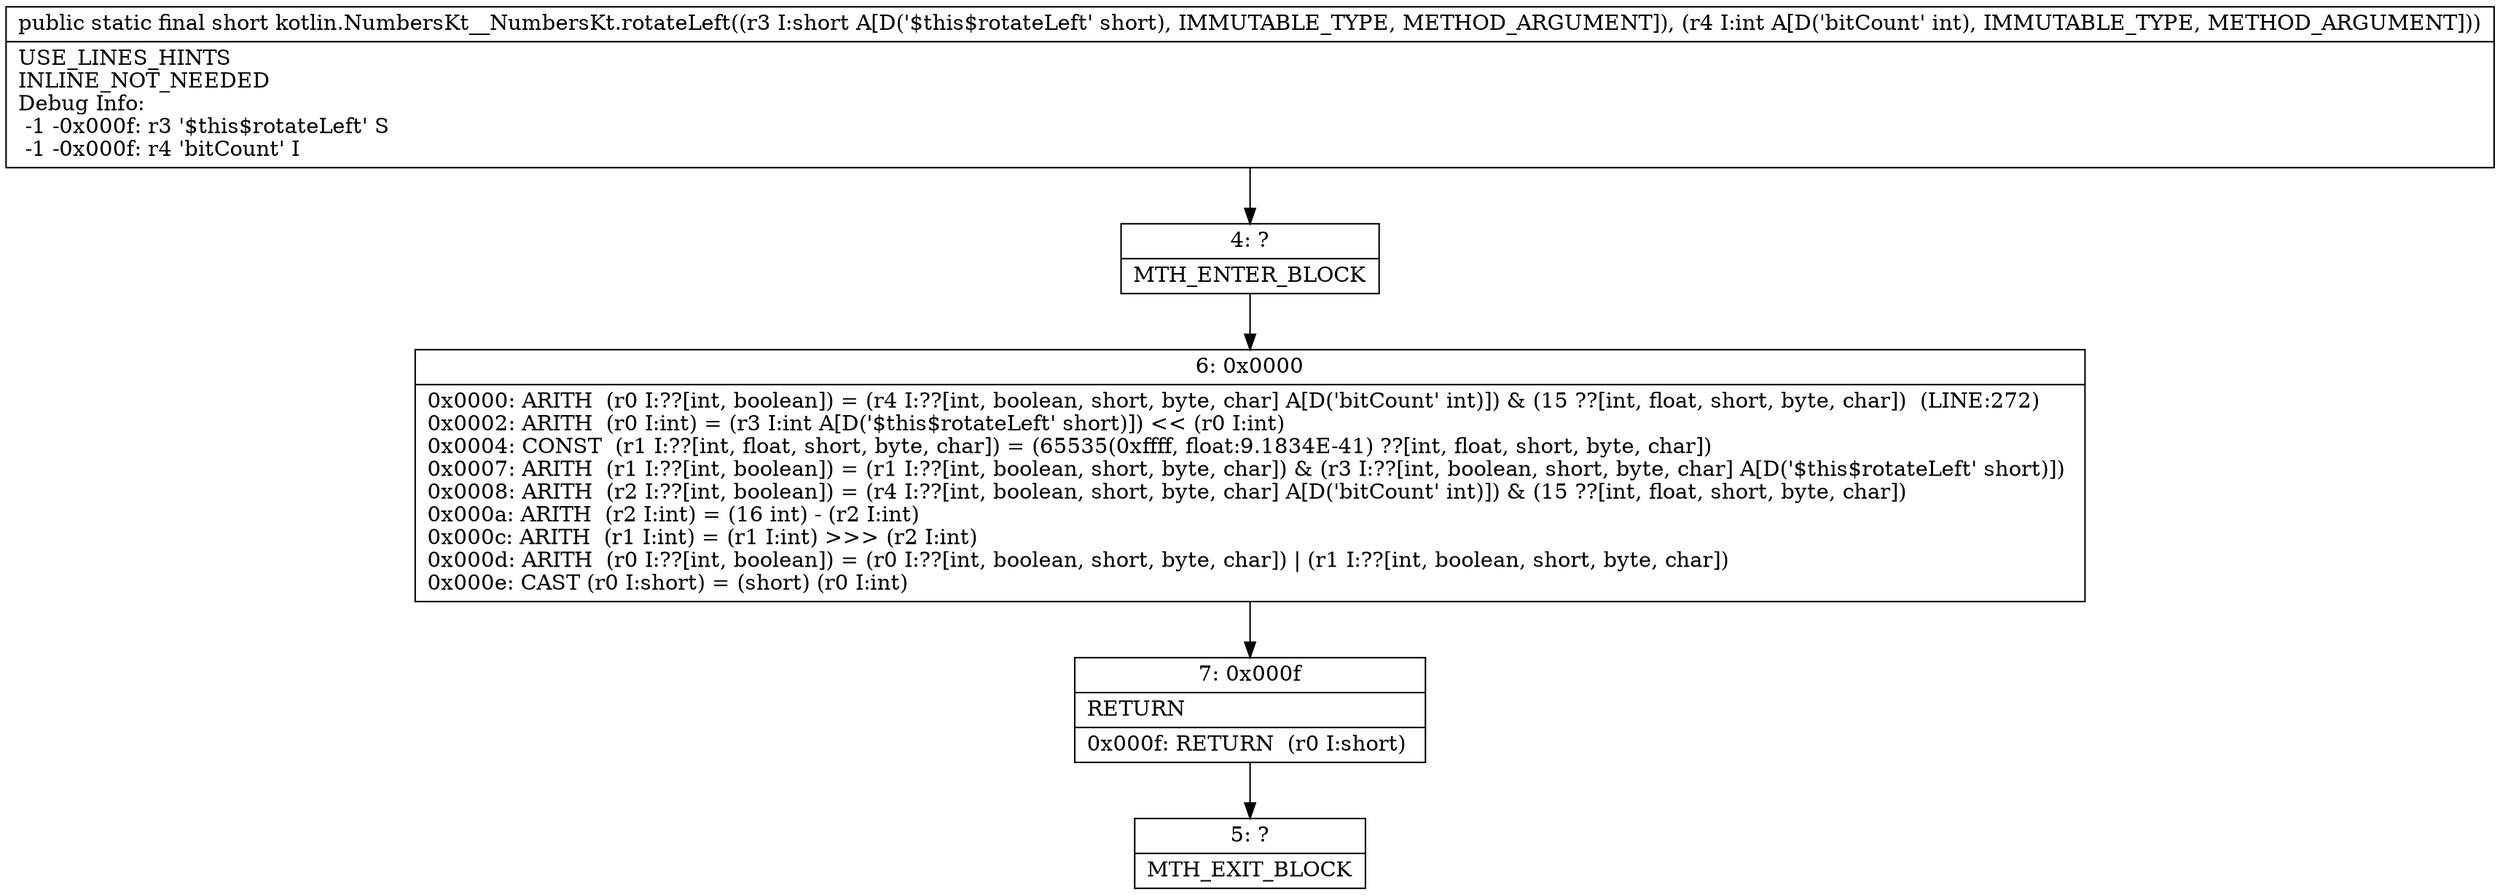digraph "CFG forkotlin.NumbersKt__NumbersKt.rotateLeft(SI)S" {
Node_4 [shape=record,label="{4\:\ ?|MTH_ENTER_BLOCK\l}"];
Node_6 [shape=record,label="{6\:\ 0x0000|0x0000: ARITH  (r0 I:??[int, boolean]) = (r4 I:??[int, boolean, short, byte, char] A[D('bitCount' int)]) & (15 ??[int, float, short, byte, char])  (LINE:272)\l0x0002: ARITH  (r0 I:int) = (r3 I:int A[D('$this$rotateLeft' short)]) \<\< (r0 I:int) \l0x0004: CONST  (r1 I:??[int, float, short, byte, char]) = (65535(0xffff, float:9.1834E\-41) ??[int, float, short, byte, char]) \l0x0007: ARITH  (r1 I:??[int, boolean]) = (r1 I:??[int, boolean, short, byte, char]) & (r3 I:??[int, boolean, short, byte, char] A[D('$this$rotateLeft' short)]) \l0x0008: ARITH  (r2 I:??[int, boolean]) = (r4 I:??[int, boolean, short, byte, char] A[D('bitCount' int)]) & (15 ??[int, float, short, byte, char]) \l0x000a: ARITH  (r2 I:int) = (16 int) \- (r2 I:int) \l0x000c: ARITH  (r1 I:int) = (r1 I:int) \>\>\> (r2 I:int) \l0x000d: ARITH  (r0 I:??[int, boolean]) = (r0 I:??[int, boolean, short, byte, char]) \| (r1 I:??[int, boolean, short, byte, char]) \l0x000e: CAST (r0 I:short) = (short) (r0 I:int) \l}"];
Node_7 [shape=record,label="{7\:\ 0x000f|RETURN\l|0x000f: RETURN  (r0 I:short) \l}"];
Node_5 [shape=record,label="{5\:\ ?|MTH_EXIT_BLOCK\l}"];
MethodNode[shape=record,label="{public static final short kotlin.NumbersKt__NumbersKt.rotateLeft((r3 I:short A[D('$this$rotateLeft' short), IMMUTABLE_TYPE, METHOD_ARGUMENT]), (r4 I:int A[D('bitCount' int), IMMUTABLE_TYPE, METHOD_ARGUMENT]))  | USE_LINES_HINTS\lINLINE_NOT_NEEDED\lDebug Info:\l  \-1 \-0x000f: r3 '$this$rotateLeft' S\l  \-1 \-0x000f: r4 'bitCount' I\l}"];
MethodNode -> Node_4;Node_4 -> Node_6;
Node_6 -> Node_7;
Node_7 -> Node_5;
}


